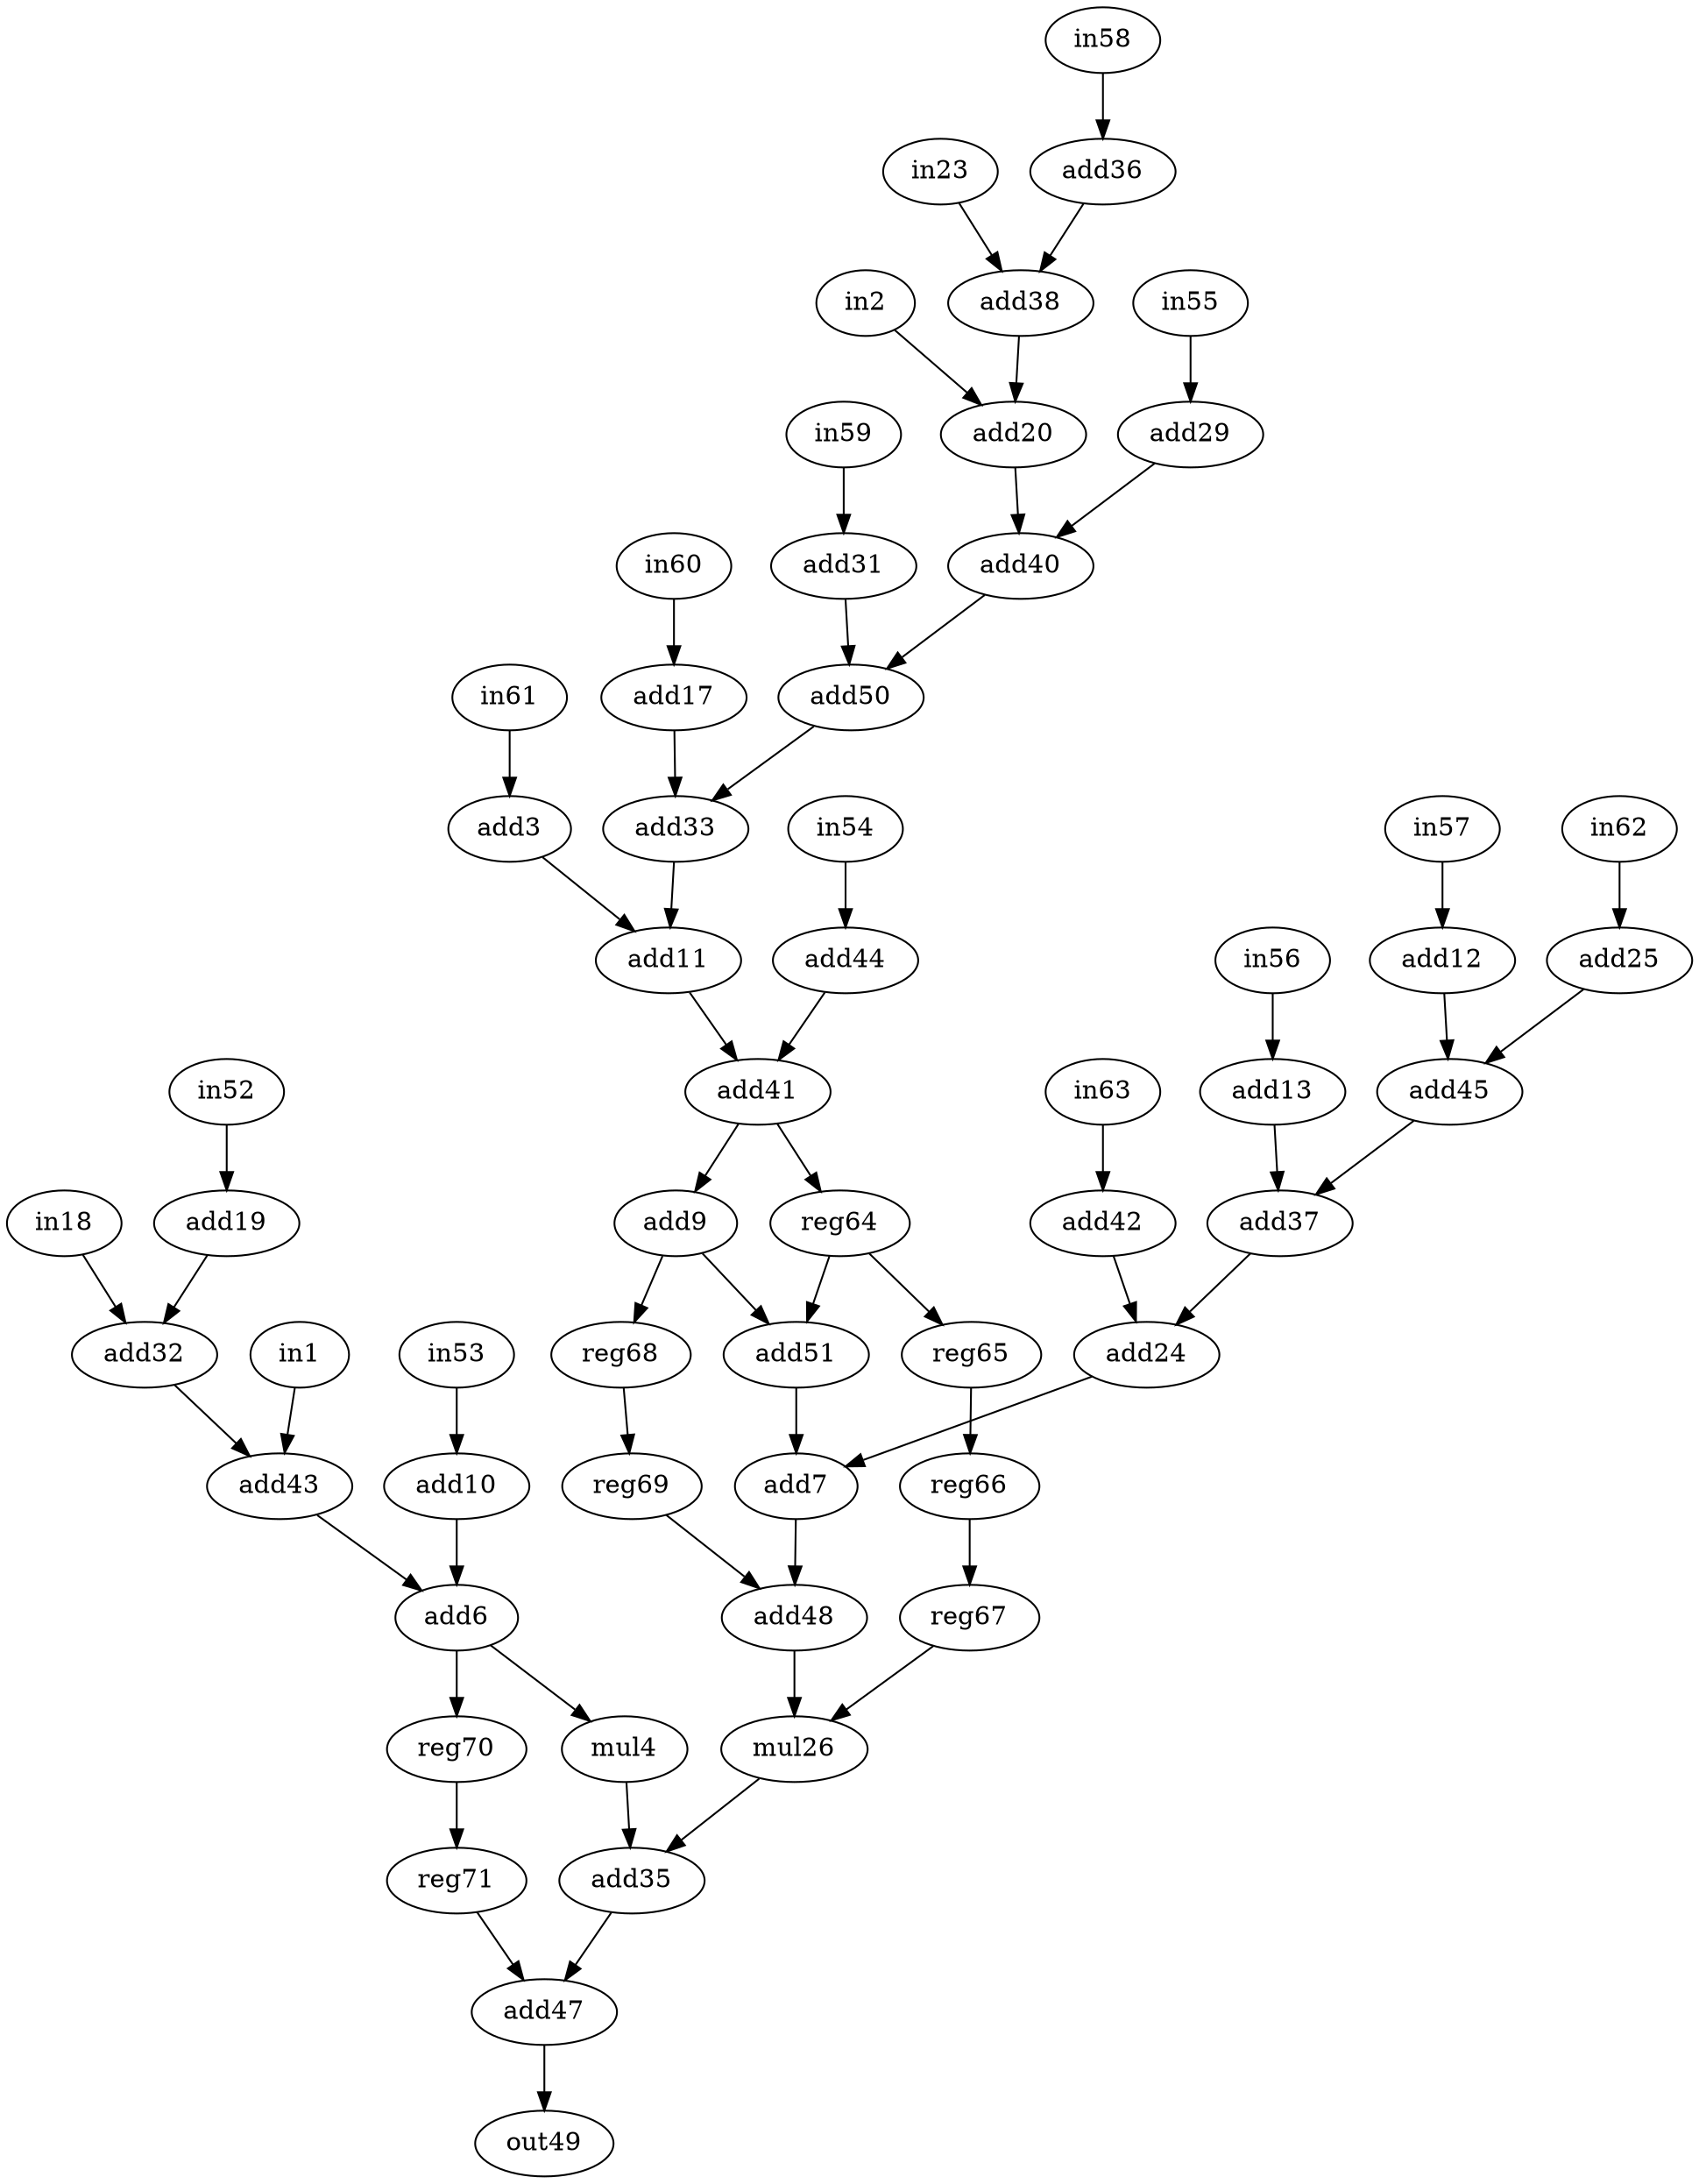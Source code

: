 strict digraph "h2v2_smooth" {
1 [alap=10, asap=0, label=in1, op=in];
2 [alap=2, asap=0, label=in2, op=in];
3 [alap=6, asap=1, label=add3, op=addi, value=2];
4 [alap=13, asap=5, label=mul4, op=muli, value=2];
6 [alap=12, asap=4, label=add6, op=add];
7 [alap=11, asap=11, label=add7, op=add];
9 [alap=9, asap=9, label=add9, op=addi, value=2];
10 [alap=11, asap=1, label=add10, op=addi, value=2];
11 [alap=7, asap=7, label=add11, op=add];
12 [alap=7, asap=1, label=add12, op=addi, value=2];
13 [alap=8, asap=1, label=add13, op=addi, value=2];
17 [alap=5, asap=1, label=add17, op=addi, value=2];
18 [alap=9, asap=0, label=in18, op=in];
19 [alap=9, asap=1, label=add19, op=addi, value=2];
20 [alap=3, asap=3, label=add20, op=add];
23 [alap=1, asap=0, label=in23, op=in];
24 [alap=10, asap=4, label=add24, op=add];
25 [alap=7, asap=1, label=add25, op=addi, value=2];
26 [alap=13, asap=13, label=mul26, op=mul];
29 [alap=3, asap=1, label=add29, op=addi, value=2];
31 [alap=4, asap=1, label=add31, op=addi, value=2];
32 [alap=10, asap=2, label=add32, op=add];
33 [alap=6, asap=6, label=add33, op=add];
35 [alap=14, asap=14, label=add35, op=add];
36 [alap=1, asap=1, label=add36, op=addi, value=2];
37 [alap=9, asap=3, label=add37, op=add];
38 [alap=2, asap=2, label=add38, op=add];
40 [alap=4, asap=4, label=add40, op=add];
41 [alap=8, asap=8, label=add41, op=add];
42 [alap=9, asap=1, label=add42, op=addi, value=2];
43 [alap=11, asap=3, label=add43, op=add];
44 [alap=7, asap=1, label=add44, op=addi, value=2];
45 [alap=8, asap=2, label=add45, op=add];
47 [alap=15, asap=15, label=add47, op=add];
48 [alap=12, asap=12, label=add48, op=add];
49 [alap=16, asap=16, label=out49, op=out];
50 [alap=5, asap=5, label=add50, op=add];
51 [alap=10, asap=10, label=add51, op=add];
52 [alap=8, asap=0, label=in52, op=in];
53 [alap=10, asap=0, label=in53, op=in];
54 [alap=6, asap=0, label=in54, op=in];
55 [alap=2, asap=0, label=in55, op=in];
56 [alap=7, asap=0, label=in56, op=in];
57 [alap=6, asap=0, label=in57, op=in];
58 [alap=0, asap=0, label=in58, op=in];
59 [alap=3, asap=0, label=in59, op=in];
60 [alap=4, asap=0, label=in60, op=in];
61 [alap=5, asap=0, label=in61, op=in];
62 [alap=6, asap=0, label=in62, op=in];
63 [alap=8, asap=0, label=in63, op=in];
64 [alap=9, asap=9, label=reg64, op=reg];
65 [alap=10, asap=10, label=reg65, op=reg];
66 [alap=11, asap=11, label=reg66, op=reg];
67 [alap=12, asap=12, label=reg67, op=reg];
68 [alap=10, asap=10, label=reg68, op=reg];
69 [alap=11, asap=11, label=reg69, op=reg];
70 [alap=13, asap=5, label=reg70, op=reg];
71 [alap=14, asap=6, label=reg71, op=reg];
1 -> 43  [port=0, w=0];
2 -> 20  [port=0, w=0];
3 -> 11  [port=0, w=0];
4 -> 35  [port=0, w=0];
6 -> 4  [port=0, w=0];
6 -> 70  [port=0, w=0];
7 -> 48  [port=0, w=0];
9 -> 51  [port=0, w=0];
9 -> 68  [port=0, w=0];
10 -> 6  [port=0, w=0];
11 -> 41  [port=0, w=0];
12 -> 45  [port=0, w=0];
13 -> 37  [port=0, w=0];
17 -> 33  [port=0, w=0];
18 -> 32  [port=0, w=0];
19 -> 32  [port=1, w=0];
20 -> 40  [port=0, w=0];
23 -> 38  [port=0, w=0];
24 -> 7  [port=0, w=0];
25 -> 45  [port=1, w=0];
26 -> 35  [port=1, w=0];
29 -> 40  [port=1, w=0];
31 -> 50  [port=0, w=0];
32 -> 43  [port=1, w=0];
33 -> 11  [port=1, w=0];
35 -> 47  [port=0, w=0];
36 -> 38  [port=1, w=0];
37 -> 24  [port=0, w=0];
38 -> 20  [port=1, w=0];
40 -> 50  [port=1, w=0];
41 -> 9  [port=0, w=0];
41 -> 64  [port=0, w=0];
42 -> 24  [port=1, w=0];
43 -> 6  [port=1, w=0];
44 -> 41  [port=1, w=0];
45 -> 37  [port=1, w=0];
47 -> 49  [port=0, w=0];
48 -> 26  [port=0, w=0];
50 -> 33  [port=1, w=0];
51 -> 7  [port=1, w=0];
52 -> 19  [port=0, w=0];
53 -> 10  [port=0, w=0];
54 -> 44  [port=0, w=0];
55 -> 29  [port=0, w=0];
56 -> 13  [port=0, w=0];
57 -> 12  [port=0, w=0];
58 -> 36  [port=0, w=0];
59 -> 31  [port=0, w=0];
60 -> 17  [port=0, w=0];
61 -> 3  [port=0, w=0];
62 -> 25  [port=0, w=0];
63 -> 42  [port=0, w=0];
64 -> 51  [port=1, w=0];
64 -> 65  [port=0, w=0];
65 -> 66  [port=0, w=0];
66 -> 67  [port=0, w=0];
67 -> 26  [port=1, w=0];
68 -> 69  [port=0, w=0];
69 -> 48  [port=1, w=0];
70 -> 71  [port=0, w=0];
71 -> 47  [port=1, w=0];
}
